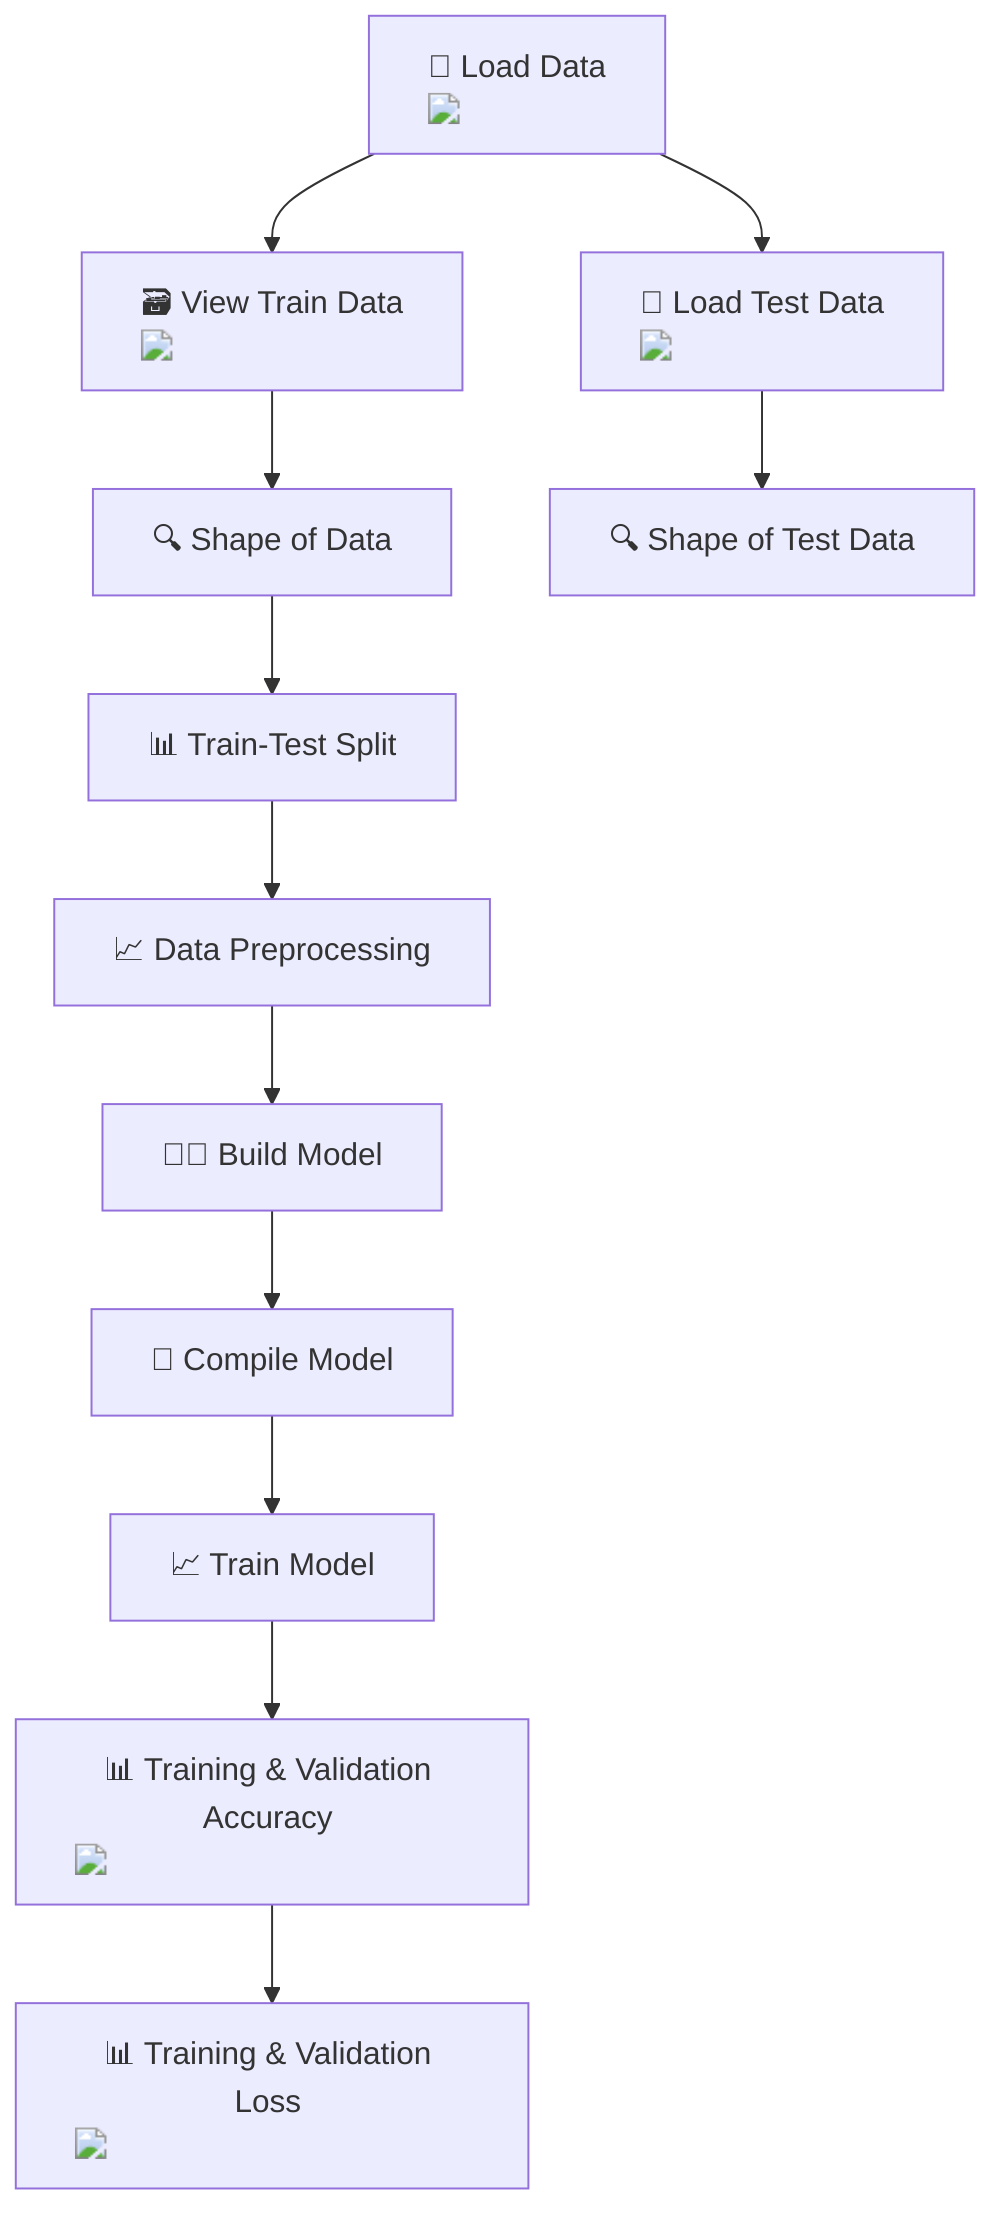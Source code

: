 flowchart TD
    A["📂 Load Data <img src='file.svg' />"] --> B["🗃️ View Train Data <img src='table.svg' />"]
    B --> C["🔍 Shape of Data"]
    A --> D["📂 Load Test Data <img src='file.svg' />"]
    D --> E["🔍 Shape of Test Data"]
    
    C --> F["📊 Train-Test Split"]
    F --> G["📈 Data Preprocessing"]
    
    G --> H["🧑‍🏫 Build Model"]
    H --> I["🚀 Compile Model"]
    
    I --> J["📈 Train Model"]
    J --> K["📊 Training & Validation Accuracy <img src='lineplot_template.svg' />"]
    
    K --> L["📊 Training & Validation Loss <img src='lineplot_template.svg' />"]